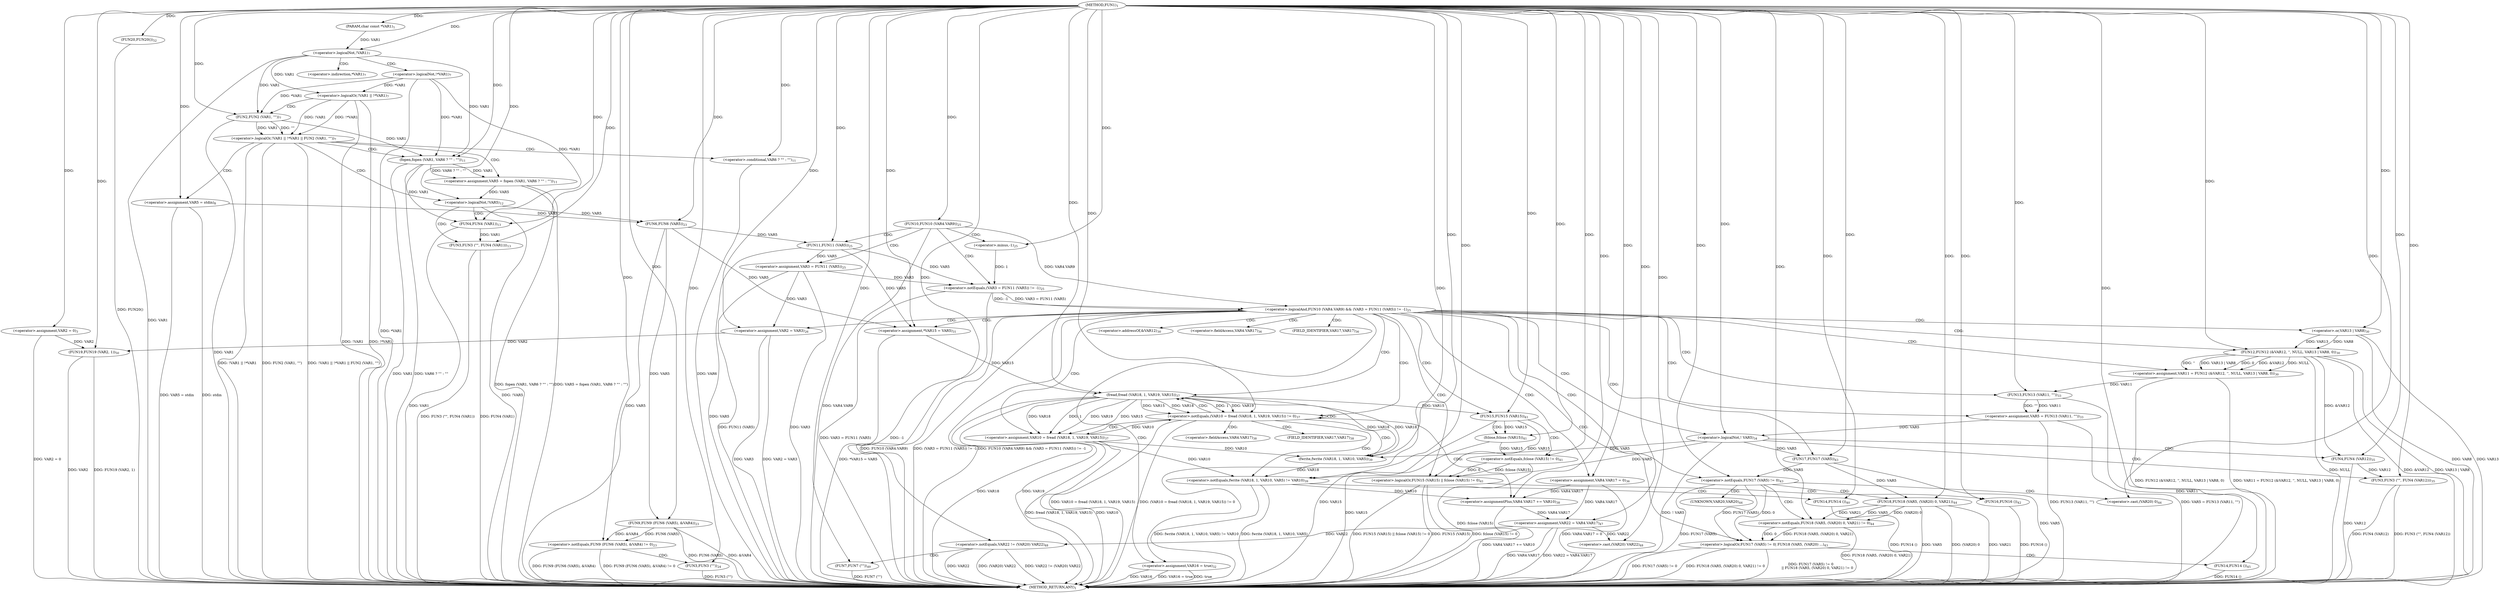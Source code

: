 digraph "FUN1" {  
"8" [label = <(METHOD,FUN1)<SUB>1</SUB>> ]
"188" [label = <(METHOD_RETURN,ANY)<SUB>1</SUB>> ]
"9" [label = <(PARAM,char const *VAR1)<SUB>1</SUB>> ]
"12" [label = <(&lt;operator&gt;.assignment,VAR2 = 0)<SUB>3</SUB>> ]
"170" [label = <(&lt;operator&gt;.assignment,VAR22 = VAR4.VAR17)<SUB>47</SUB>> ]
"184" [label = <(FUN19,FUN19 (VAR2, 1))<SUB>50</SUB>> ]
"187" [label = <(FUN20,FUN20())<SUB>52</SUB>> ]
"18" [label = <(&lt;operator&gt;.logicalOr,!VAR1 || !*VAR1 || FUN2 (VAR1, &quot;&quot;))<SUB>7</SUB>> ]
"51" [label = <(&lt;operator&gt;.notEquals,FUN9 (FUN6 (VAR5), &amp;VAR4) != 0)<SUB>23</SUB>> ]
"62" [label = <(&lt;operator&gt;.logicalAnd,FUN10 (VAR4.VAR9) &amp;&amp; (VAR3 = FUN11 (VAR5)) != -1)<SUB>25</SUB>> ]
"176" [label = <(&lt;operator&gt;.notEquals,VAR22 != (VAR20) VAR22)<SUB>48</SUB>> ]
"29" [label = <(&lt;operator&gt;.assignment,VAR5 = stdin)<SUB>8</SUB>> ]
"59" [label = <(FUN3,FUN3 (&quot;&quot;))<SUB>24</SUB>> ]
"75" [label = <(&lt;operator&gt;.assignment,VAR2 = VAR3)<SUB>26</SUB>> ]
"182" [label = <(FUN7,FUN7 (&quot;&quot;))<SUB>49</SUB>> ]
"19" [label = <(&lt;operator&gt;.logicalOr,!VAR1 || !*VAR1)<SUB>7</SUB>> ]
"25" [label = <(FUN2,FUN2 (VAR1, &quot;&quot;))<SUB>7</SUB>> ]
"34" [label = <(&lt;operator&gt;.assignment,VAR5 = fopen (VAR1, VAR6 ? &quot;&quot; : &quot;&quot;))<SUB>11</SUB>> ]
"52" [label = <(FUN9,FUN9 (FUN6 (VAR5), &amp;VAR4))<SUB>23</SUB>> ]
"63" [label = <(FUN10,FUN10 (VAR4.VAR9))<SUB>25</SUB>> ]
"67" [label = <(&lt;operator&gt;.notEquals,(VAR3 = FUN11 (VAR5)) != -1)<SUB>25</SUB>> ]
"82" [label = <(&lt;operator&gt;.assignment,VAR11 = FUN12 (&amp;VAR12, '', NULL, VAR13 | VAR8, 0))<SUB>30</SUB>> ]
"94" [label = <(&lt;operator&gt;.assignment,*VAR15 = VAR5)<SUB>31</SUB>> ]
"97" [label = <(&lt;operator&gt;.assignment,VAR16 = true)<SUB>32</SUB>> ]
"100" [label = <(&lt;operator&gt;.assignment,VAR5 = FUN13 (VAR11, &quot;&quot;))<SUB>33</SUB>> ]
"178" [label = <(&lt;operator&gt;.cast,(VAR20) VAR22)<SUB>48</SUB>> ]
"20" [label = <(&lt;operator&gt;.logicalNot,!VAR1)<SUB>7</SUB>> ]
"22" [label = <(&lt;operator&gt;.logicalNot,!*VAR1)<SUB>7</SUB>> ]
"43" [label = <(&lt;operator&gt;.logicalNot,!VAR5)<SUB>12</SUB>> ]
"53" [label = <(FUN6,FUN6 (VAR5))<SUB>23</SUB>> ]
"68" [label = <(&lt;operator&gt;.assignment,VAR3 = FUN11 (VAR5))<SUB>25</SUB>> ]
"72" [label = <(&lt;operator&gt;.minus,-1)<SUB>25</SUB>> ]
"106" [label = <(&lt;operator&gt;.logicalNot,! VAR5)<SUB>34</SUB>> ]
"120" [label = <(&lt;operator&gt;.notEquals,(VAR10 = fread (VAR18, 1, VAR19, VAR15)) != 0)<SUB>37</SUB>> ]
"129" [label = <(&lt;operator&gt;.assignmentPlus,VAR4.VAR17 += VAR10)<SUB>38</SUB>> ]
"145" [label = <(&lt;operator&gt;.logicalOr,FUN15 (VAR15) || fclose (VAR15) != 0)<SUB>41</SUB>> ]
"155" [label = <(&lt;operator&gt;.logicalOr,FUN17 (VAR5) != 0
| FUN18 (VAR5, (VAR20) ...)<SUB>43</SUB>> ]
"36" [label = <(fopen,fopen (VAR1, VAR6 ? &quot;&quot; : &quot;&quot;))<SUB>11</SUB>> ]
"46" [label = <(FUN3,FUN3 (&quot;&quot;, FUN4 (VAR1)))<SUB>13</SUB>> ]
"70" [label = <(FUN11,FUN11 (VAR5))<SUB>25</SUB>> ]
"84" [label = <(FUN12,FUN12 (&amp;VAR12, '', NULL, VAR13 | VAR8, 0))<SUB>30</SUB>> ]
"102" [label = <(FUN13,FUN13 (VAR11, &quot;&quot;))<SUB>33</SUB>> ]
"109" [label = <(FUN3,FUN3 (&quot;&quot;, FUN4 (VAR12)))<SUB>35</SUB>> ]
"115" [label = <(&lt;operator&gt;.assignment,VAR4.VAR17 = 0)<SUB>36</SUB>> ]
"135" [label = <(&lt;operator&gt;.notEquals,fwrite (VAR18, 1, VAR10, VAR5) != VAR10)<SUB>39</SUB>> ]
"153" [label = <(FUN16,FUN16 ())<SUB>42</SUB>> ]
"169" [label = <(FUN14,FUN14 ())<SUB>45</SUB>> ]
"38" [label = <(&lt;operator&gt;.conditional,VAR6 ? &quot;&quot; : &quot;&quot;)<SUB>11</SUB>> ]
"89" [label = <(&lt;operator&gt;.or,VAR13 | VAR8)<SUB>30</SUB>> ]
"121" [label = <(&lt;operator&gt;.assignment,VAR10 = fread (VAR18, 1, VAR19, VAR15))<SUB>37</SUB>> ]
"143" [label = <(FUN14,FUN14 ())<SUB>40</SUB>> ]
"146" [label = <(FUN15,FUN15 (VAR15))<SUB>41</SUB>> ]
"148" [label = <(&lt;operator&gt;.notEquals,fclose (VAR15) != 0)<SUB>41</SUB>> ]
"156" [label = <(&lt;operator&gt;.notEquals,FUN17 (VAR5) != 0)<SUB>43</SUB>> ]
"160" [label = <(&lt;operator&gt;.notEquals,FUN18 (VAR5, (VAR20) 0, VAR21) != 0)<SUB>44</SUB>> ]
"48" [label = <(FUN4,FUN4 (VAR1))<SUB>13</SUB>> ]
"111" [label = <(FUN4,FUN4 (VAR12))<SUB>35</SUB>> ]
"123" [label = <(fread,fread (VAR18, 1, VAR19, VAR15))<SUB>37</SUB>> ]
"136" [label = <(fwrite,fwrite (VAR18, 1, VAR10, VAR5))<SUB>39</SUB>> ]
"149" [label = <(fclose,fclose (VAR15))<SUB>41</SUB>> ]
"157" [label = <(FUN17,FUN17 (VAR5))<SUB>43</SUB>> ]
"161" [label = <(FUN18,FUN18 (VAR5, (VAR20) 0, VAR21))<SUB>44</SUB>> ]
"163" [label = <(&lt;operator&gt;.cast,(VAR20) 0)<SUB>44</SUB>> ]
"23" [label = <(&lt;operator&gt;.indirection,*VAR1)<SUB>7</SUB>> ]
"85" [label = <(&lt;operator&gt;.addressOf,&amp;VAR12)<SUB>30</SUB>> ]
"130" [label = <(&lt;operator&gt;.fieldAccess,VAR4.VAR17)<SUB>38</SUB>> ]
"116" [label = <(&lt;operator&gt;.fieldAccess,VAR4.VAR17)<SUB>36</SUB>> ]
"132" [label = <(FIELD_IDENTIFIER,VAR17,VAR17)<SUB>38</SUB>> ]
"118" [label = <(FIELD_IDENTIFIER,VAR17,VAR17)<SUB>36</SUB>> ]
"164" [label = <(UNKNOWN,VAR20,VAR20)<SUB>44</SUB>> ]
  "12" -> "188"  [ label = "DDG: VAR2 = 0"] 
  "20" -> "188"  [ label = "DDG: VAR1"] 
  "19" -> "188"  [ label = "DDG: !VAR1"] 
  "22" -> "188"  [ label = "DDG: *VAR1"] 
  "19" -> "188"  [ label = "DDG: !*VAR1"] 
  "18" -> "188"  [ label = "DDG: !VAR1 || !*VAR1"] 
  "25" -> "188"  [ label = "DDG: VAR1"] 
  "18" -> "188"  [ label = "DDG: FUN2 (VAR1, &quot;&quot;)"] 
  "18" -> "188"  [ label = "DDG: !VAR1 || !*VAR1 || FUN2 (VAR1, &quot;&quot;)"] 
  "36" -> "188"  [ label = "DDG: VAR1"] 
  "36" -> "188"  [ label = "DDG: VAR6 ? &quot;&quot; : &quot;&quot;"] 
  "34" -> "188"  [ label = "DDG: fopen (VAR1, VAR6 ? &quot;&quot; : &quot;&quot;)"] 
  "34" -> "188"  [ label = "DDG: VAR5 = fopen (VAR1, VAR6 ? &quot;&quot; : &quot;&quot;)"] 
  "43" -> "188"  [ label = "DDG: !VAR5"] 
  "48" -> "188"  [ label = "DDG: VAR1"] 
  "46" -> "188"  [ label = "DDG: FUN4 (VAR1)"] 
  "46" -> "188"  [ label = "DDG: FUN3 (&quot;&quot;, FUN4 (VAR1))"] 
  "29" -> "188"  [ label = "DDG: VAR5 = stdin"] 
  "53" -> "188"  [ label = "DDG: VAR5"] 
  "52" -> "188"  [ label = "DDG: FUN6 (VAR5)"] 
  "52" -> "188"  [ label = "DDG: &amp;VAR4"] 
  "51" -> "188"  [ label = "DDG: FUN9 (FUN6 (VAR5), &amp;VAR4)"] 
  "51" -> "188"  [ label = "DDG: FUN9 (FUN6 (VAR5), &amp;VAR4) != 0"] 
  "59" -> "188"  [ label = "DDG: FUN3 (&quot;&quot;)"] 
  "63" -> "188"  [ label = "DDG: VAR4.VAR9"] 
  "62" -> "188"  [ label = "DDG: FUN10 (VAR4.VAR9)"] 
  "68" -> "188"  [ label = "DDG: VAR3"] 
  "70" -> "188"  [ label = "DDG: VAR5"] 
  "68" -> "188"  [ label = "DDG: FUN11 (VAR5)"] 
  "67" -> "188"  [ label = "DDG: VAR3 = FUN11 (VAR5)"] 
  "67" -> "188"  [ label = "DDG: -1"] 
  "62" -> "188"  [ label = "DDG: (VAR3 = FUN11 (VAR5)) != -1"] 
  "62" -> "188"  [ label = "DDG: FUN10 (VAR4.VAR9) &amp;&amp; (VAR3 = FUN11 (VAR5)) != -1"] 
  "84" -> "188"  [ label = "DDG: &amp;VAR12"] 
  "89" -> "188"  [ label = "DDG: VAR8"] 
  "84" -> "188"  [ label = "DDG: VAR13 | VAR8"] 
  "82" -> "188"  [ label = "DDG: FUN12 (&amp;VAR12, '', NULL, VAR13 | VAR8, 0)"] 
  "82" -> "188"  [ label = "DDG: VAR11 = FUN12 (&amp;VAR12, '', NULL, VAR13 | VAR8, 0)"] 
  "94" -> "188"  [ label = "DDG: *VAR15 = VAR5"] 
  "97" -> "188"  [ label = "DDG: VAR16"] 
  "97" -> "188"  [ label = "DDG: VAR16 = true"] 
  "102" -> "188"  [ label = "DDG: VAR11"] 
  "100" -> "188"  [ label = "DDG: FUN13 (VAR11, &quot;&quot;)"] 
  "100" -> "188"  [ label = "DDG: VAR5 = FUN13 (VAR11, &quot;&quot;)"] 
  "106" -> "188"  [ label = "DDG: ! VAR5"] 
  "111" -> "188"  [ label = "DDG: VAR12"] 
  "109" -> "188"  [ label = "DDG: FUN4 (VAR12)"] 
  "109" -> "188"  [ label = "DDG: FUN3 (&quot;&quot;, FUN4 (VAR12))"] 
  "115" -> "188"  [ label = "DDG: VAR4.VAR17 = 0"] 
  "121" -> "188"  [ label = "DDG: VAR10"] 
  "123" -> "188"  [ label = "DDG: VAR18"] 
  "121" -> "188"  [ label = "DDG: fread (VAR18, 1, VAR19, VAR15)"] 
  "120" -> "188"  [ label = "DDG: VAR10 = fread (VAR18, 1, VAR19, VAR15)"] 
  "120" -> "188"  [ label = "DDG: (VAR10 = fread (VAR18, 1, VAR19, VAR15)) != 0"] 
  "146" -> "188"  [ label = "DDG: VAR15"] 
  "145" -> "188"  [ label = "DDG: FUN15 (VAR15)"] 
  "149" -> "188"  [ label = "DDG: VAR15"] 
  "148" -> "188"  [ label = "DDG: fclose (VAR15)"] 
  "145" -> "188"  [ label = "DDG: fclose (VAR15) != 0"] 
  "145" -> "188"  [ label = "DDG: FUN15 (VAR15) || fclose (VAR15) != 0"] 
  "153" -> "188"  [ label = "DDG: FUN16 ()"] 
  "157" -> "188"  [ label = "DDG: VAR5"] 
  "156" -> "188"  [ label = "DDG: FUN17 (VAR5)"] 
  "155" -> "188"  [ label = "DDG: FUN17 (VAR5) != 0"] 
  "161" -> "188"  [ label = "DDG: VAR5"] 
  "161" -> "188"  [ label = "DDG: (VAR20) 0"] 
  "160" -> "188"  [ label = "DDG: FUN18 (VAR5, (VAR20) 0, VAR21)"] 
  "155" -> "188"  [ label = "DDG: FUN18 (VAR5, (VAR20) 0, VAR21) != 0"] 
  "155" -> "188"  [ label = "DDG: FUN17 (VAR5) != 0
	    || FUN18 (VAR5, (VAR20) 0, VAR21) != 0"] 
  "169" -> "188"  [ label = "DDG: FUN14 ()"] 
  "135" -> "188"  [ label = "DDG: fwrite (VAR18, 1, VAR10, VAR5)"] 
  "135" -> "188"  [ label = "DDG: fwrite (VAR18, 1, VAR10, VAR5) != VAR10"] 
  "143" -> "188"  [ label = "DDG: FUN14 ()"] 
  "129" -> "188"  [ label = "DDG: VAR4.VAR17 += VAR10"] 
  "75" -> "188"  [ label = "DDG: VAR3"] 
  "75" -> "188"  [ label = "DDG: VAR2 = VAR3"] 
  "170" -> "188"  [ label = "DDG: VAR4.VAR17"] 
  "170" -> "188"  [ label = "DDG: VAR22 = VAR4.VAR17"] 
  "176" -> "188"  [ label = "DDG: VAR22"] 
  "176" -> "188"  [ label = "DDG: (VAR20) VAR22"] 
  "176" -> "188"  [ label = "DDG: VAR22 != (VAR20) VAR22"] 
  "182" -> "188"  [ label = "DDG: FUN7 (&quot;&quot;)"] 
  "184" -> "188"  [ label = "DDG: VAR2"] 
  "184" -> "188"  [ label = "DDG: FUN19 (VAR2, 1)"] 
  "187" -> "188"  [ label = "DDG: FUN20()"] 
  "38" -> "188"  [ label = "DDG: VAR6"] 
  "84" -> "188"  [ label = "DDG: NULL"] 
  "123" -> "188"  [ label = "DDG: VAR19"] 
  "97" -> "188"  [ label = "DDG: true"] 
  "29" -> "188"  [ label = "DDG: stdin"] 
  "161" -> "188"  [ label = "DDG: VAR21"] 
  "89" -> "188"  [ label = "DDG: VAR13"] 
  "8" -> "9"  [ label = "DDG: "] 
  "8" -> "12"  [ label = "DDG: "] 
  "115" -> "170"  [ label = "DDG: VAR4.VAR17"] 
  "129" -> "170"  [ label = "DDG: VAR4.VAR17"] 
  "8" -> "170"  [ label = "DDG: "] 
  "8" -> "187"  [ label = "DDG: "] 
  "12" -> "184"  [ label = "DDG: VAR2"] 
  "75" -> "184"  [ label = "DDG: VAR2"] 
  "8" -> "184"  [ label = "DDG: "] 
  "19" -> "18"  [ label = "DDG: !VAR1"] 
  "19" -> "18"  [ label = "DDG: !*VAR1"] 
  "25" -> "18"  [ label = "DDG: VAR1"] 
  "25" -> "18"  [ label = "DDG: &quot;&quot;"] 
  "8" -> "29"  [ label = "DDG: "] 
  "52" -> "51"  [ label = "DDG: FUN6 (VAR5)"] 
  "52" -> "51"  [ label = "DDG: &amp;VAR4"] 
  "8" -> "51"  [ label = "DDG: "] 
  "63" -> "62"  [ label = "DDG: VAR4.VAR9"] 
  "67" -> "62"  [ label = "DDG: VAR3 = FUN11 (VAR5)"] 
  "67" -> "62"  [ label = "DDG: -1"] 
  "68" -> "75"  [ label = "DDG: VAR3"] 
  "8" -> "75"  [ label = "DDG: "] 
  "8" -> "176"  [ label = "DDG: "] 
  "170" -> "176"  [ label = "DDG: VAR22"] 
  "20" -> "19"  [ label = "DDG: VAR1"] 
  "22" -> "19"  [ label = "DDG: *VAR1"] 
  "20" -> "25"  [ label = "DDG: VAR1"] 
  "22" -> "25"  [ label = "DDG: *VAR1"] 
  "8" -> "25"  [ label = "DDG: "] 
  "36" -> "34"  [ label = "DDG: VAR1"] 
  "36" -> "34"  [ label = "DDG: VAR6 ? &quot;&quot; : &quot;&quot;"] 
  "53" -> "52"  [ label = "DDG: VAR5"] 
  "8" -> "52"  [ label = "DDG: "] 
  "8" -> "59"  [ label = "DDG: "] 
  "8" -> "63"  [ label = "DDG: "] 
  "68" -> "67"  [ label = "DDG: VAR3"] 
  "70" -> "67"  [ label = "DDG: VAR5"] 
  "72" -> "67"  [ label = "DDG: 1"] 
  "84" -> "82"  [ label = "DDG: NULL"] 
  "84" -> "82"  [ label = "DDG: ''"] 
  "84" -> "82"  [ label = "DDG: VAR13 | VAR8"] 
  "84" -> "82"  [ label = "DDG: 0"] 
  "84" -> "82"  [ label = "DDG: &amp;VAR12"] 
  "53" -> "94"  [ label = "DDG: VAR5"] 
  "70" -> "94"  [ label = "DDG: VAR5"] 
  "8" -> "94"  [ label = "DDG: "] 
  "8" -> "97"  [ label = "DDG: "] 
  "102" -> "100"  [ label = "DDG: VAR11"] 
  "102" -> "100"  [ label = "DDG: &quot;&quot;"] 
  "170" -> "178"  [ label = "DDG: VAR22"] 
  "8" -> "178"  [ label = "DDG: "] 
  "8" -> "182"  [ label = "DDG: "] 
  "9" -> "20"  [ label = "DDG: VAR1"] 
  "8" -> "20"  [ label = "DDG: "] 
  "43" -> "53"  [ label = "DDG: VAR5"] 
  "29" -> "53"  [ label = "DDG: VAR5"] 
  "8" -> "53"  [ label = "DDG: "] 
  "70" -> "68"  [ label = "DDG: VAR5"] 
  "8" -> "72"  [ label = "DDG: "] 
  "135" -> "129"  [ label = "DDG: VAR10"] 
  "8" -> "129"  [ label = "DDG: "] 
  "20" -> "36"  [ label = "DDG: VAR1"] 
  "22" -> "36"  [ label = "DDG: *VAR1"] 
  "25" -> "36"  [ label = "DDG: VAR1"] 
  "8" -> "36"  [ label = "DDG: "] 
  "34" -> "43"  [ label = "DDG: VAR5"] 
  "8" -> "43"  [ label = "DDG: "] 
  "53" -> "70"  [ label = "DDG: VAR5"] 
  "8" -> "70"  [ label = "DDG: "] 
  "8" -> "84"  [ label = "DDG: "] 
  "89" -> "84"  [ label = "DDG: VAR13"] 
  "89" -> "84"  [ label = "DDG: VAR8"] 
  "82" -> "102"  [ label = "DDG: VAR11"] 
  "8" -> "102"  [ label = "DDG: "] 
  "100" -> "106"  [ label = "DDG: VAR5"] 
  "8" -> "106"  [ label = "DDG: "] 
  "8" -> "115"  [ label = "DDG: "] 
  "121" -> "120"  [ label = "DDG: VAR10"] 
  "123" -> "120"  [ label = "DDG: VAR18"] 
  "123" -> "120"  [ label = "DDG: 1"] 
  "123" -> "120"  [ label = "DDG: VAR19"] 
  "123" -> "120"  [ label = "DDG: VAR15"] 
  "8" -> "120"  [ label = "DDG: "] 
  "115" -> "129"  [ label = "DDG: VAR4.VAR17"] 
  "146" -> "145"  [ label = "DDG: VAR15"] 
  "148" -> "145"  [ label = "DDG: fclose (VAR15)"] 
  "148" -> "145"  [ label = "DDG: 0"] 
  "8" -> "153"  [ label = "DDG: "] 
  "156" -> "155"  [ label = "DDG: FUN17 (VAR5)"] 
  "156" -> "155"  [ label = "DDG: 0"] 
  "160" -> "155"  [ label = "DDG: FUN18 (VAR5, (VAR20) 0, VAR21)"] 
  "160" -> "155"  [ label = "DDG: 0"] 
  "8" -> "169"  [ label = "DDG: "] 
  "8" -> "38"  [ label = "DDG: "] 
  "8" -> "46"  [ label = "DDG: "] 
  "48" -> "46"  [ label = "DDG: VAR1"] 
  "8" -> "89"  [ label = "DDG: "] 
  "8" -> "109"  [ label = "DDG: "] 
  "111" -> "109"  [ label = "DDG: VAR12"] 
  "123" -> "121"  [ label = "DDG: VAR18"] 
  "123" -> "121"  [ label = "DDG: 1"] 
  "123" -> "121"  [ label = "DDG: VAR19"] 
  "123" -> "121"  [ label = "DDG: VAR15"] 
  "136" -> "135"  [ label = "DDG: VAR18"] 
  "8" -> "135"  [ label = "DDG: "] 
  "121" -> "135"  [ label = "DDG: VAR10"] 
  "106" -> "135"  [ label = "DDG: VAR5"] 
  "8" -> "143"  [ label = "DDG: "] 
  "123" -> "146"  [ label = "DDG: VAR15"] 
  "8" -> "146"  [ label = "DDG: "] 
  "149" -> "148"  [ label = "DDG: VAR15"] 
  "8" -> "148"  [ label = "DDG: "] 
  "157" -> "156"  [ label = "DDG: VAR5"] 
  "8" -> "156"  [ label = "DDG: "] 
  "161" -> "160"  [ label = "DDG: VAR5"] 
  "161" -> "160"  [ label = "DDG: (VAR20) 0"] 
  "161" -> "160"  [ label = "DDG: VAR21"] 
  "8" -> "160"  [ label = "DDG: "] 
  "22" -> "48"  [ label = "DDG: *VAR1"] 
  "36" -> "48"  [ label = "DDG: VAR1"] 
  "8" -> "48"  [ label = "DDG: "] 
  "84" -> "111"  [ label = "DDG: &amp;VAR12"] 
  "8" -> "111"  [ label = "DDG: "] 
  "136" -> "123"  [ label = "DDG: VAR18"] 
  "8" -> "123"  [ label = "DDG: "] 
  "94" -> "123"  [ label = "DDG: VAR15"] 
  "123" -> "136"  [ label = "DDG: VAR18"] 
  "8" -> "136"  [ label = "DDG: "] 
  "121" -> "136"  [ label = "DDG: VAR10"] 
  "106" -> "136"  [ label = "DDG: VAR5"] 
  "146" -> "149"  [ label = "DDG: VAR15"] 
  "8" -> "149"  [ label = "DDG: "] 
  "106" -> "157"  [ label = "DDG: VAR5"] 
  "8" -> "157"  [ label = "DDG: "] 
  "157" -> "161"  [ label = "DDG: VAR5"] 
  "8" -> "161"  [ label = "DDG: "] 
  "8" -> "163"  [ label = "DDG: "] 
  "18" -> "34"  [ label = "CDG: "] 
  "18" -> "38"  [ label = "CDG: "] 
  "18" -> "43"  [ label = "CDG: "] 
  "18" -> "36"  [ label = "CDG: "] 
  "18" -> "29"  [ label = "CDG: "] 
  "51" -> "59"  [ label = "CDG: "] 
  "62" -> "94"  [ label = "CDG: "] 
  "62" -> "115"  [ label = "CDG: "] 
  "62" -> "120"  [ label = "CDG: "] 
  "62" -> "75"  [ label = "CDG: "] 
  "62" -> "145"  [ label = "CDG: "] 
  "62" -> "146"  [ label = "CDG: "] 
  "62" -> "84"  [ label = "CDG: "] 
  "62" -> "102"  [ label = "CDG: "] 
  "62" -> "85"  [ label = "CDG: "] 
  "62" -> "121"  [ label = "CDG: "] 
  "62" -> "97"  [ label = "CDG: "] 
  "62" -> "118"  [ label = "CDG: "] 
  "62" -> "100"  [ label = "CDG: "] 
  "62" -> "155"  [ label = "CDG: "] 
  "62" -> "89"  [ label = "CDG: "] 
  "62" -> "116"  [ label = "CDG: "] 
  "62" -> "123"  [ label = "CDG: "] 
  "62" -> "106"  [ label = "CDG: "] 
  "62" -> "157"  [ label = "CDG: "] 
  "62" -> "82"  [ label = "CDG: "] 
  "62" -> "156"  [ label = "CDG: "] 
  "176" -> "182"  [ label = "CDG: "] 
  "19" -> "25"  [ label = "CDG: "] 
  "63" -> "68"  [ label = "CDG: "] 
  "63" -> "67"  [ label = "CDG: "] 
  "63" -> "70"  [ label = "CDG: "] 
  "63" -> "72"  [ label = "CDG: "] 
  "20" -> "22"  [ label = "CDG: "] 
  "20" -> "23"  [ label = "CDG: "] 
  "43" -> "48"  [ label = "CDG: "] 
  "43" -> "46"  [ label = "CDG: "] 
  "106" -> "111"  [ label = "CDG: "] 
  "106" -> "109"  [ label = "CDG: "] 
  "120" -> "120"  [ label = "CDG: "] 
  "120" -> "136"  [ label = "CDG: "] 
  "120" -> "132"  [ label = "CDG: "] 
  "120" -> "121"  [ label = "CDG: "] 
  "120" -> "129"  [ label = "CDG: "] 
  "120" -> "130"  [ label = "CDG: "] 
  "120" -> "123"  [ label = "CDG: "] 
  "120" -> "135"  [ label = "CDG: "] 
  "145" -> "153"  [ label = "CDG: "] 
  "155" -> "169"  [ label = "CDG: "] 
  "135" -> "143"  [ label = "CDG: "] 
  "146" -> "149"  [ label = "CDG: "] 
  "146" -> "148"  [ label = "CDG: "] 
  "156" -> "161"  [ label = "CDG: "] 
  "156" -> "163"  [ label = "CDG: "] 
  "156" -> "164"  [ label = "CDG: "] 
  "156" -> "160"  [ label = "CDG: "] 
}
